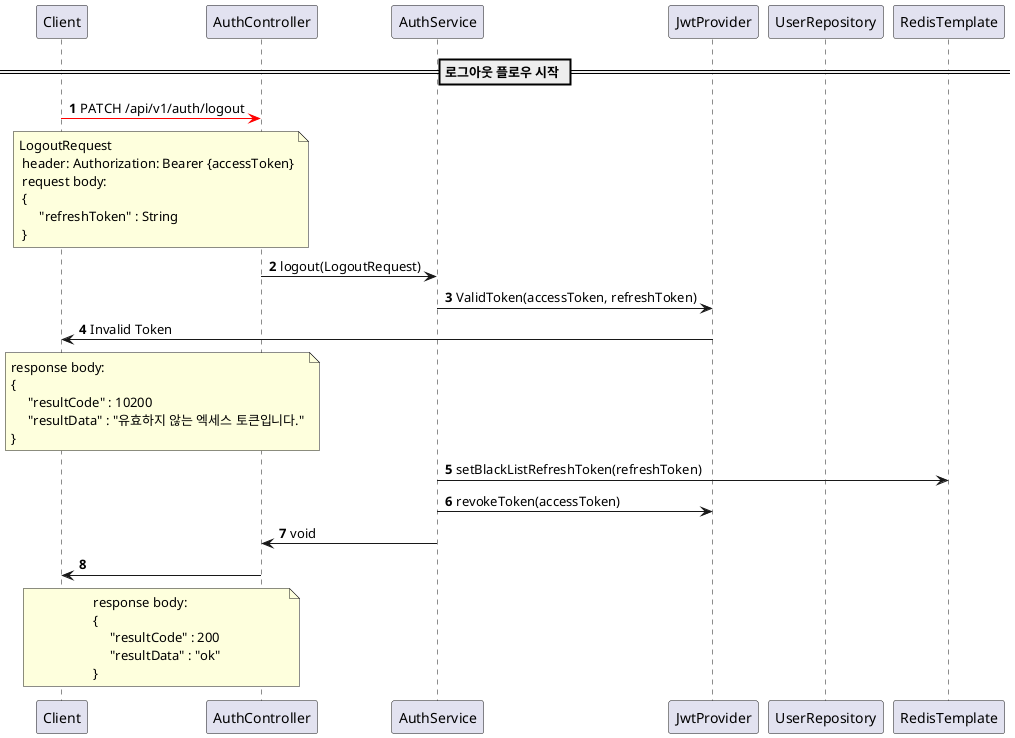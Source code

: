@startuml
'https://plantuml.com/sequence-diagram

participant Client
participant AuthController
participant AuthService
participant JwtProvider
participant UserRepository
participant RedisTemplate
autonumber
== 로그아웃 플로우 시작 ==

Client -[#red]> AuthController: PATCH /api/v1/auth/logout
note over Client, AuthController
    LogoutRequest
     header: Authorization: Bearer {accessToken}
     request body:
     {
          "refreshToken" : String
     }
end note
AuthController -> AuthService: logout(LogoutRequest)
AuthService -> JwtProvider: ValidToken(accessToken, refreshToken)
JwtProvider -> Client: Invalid Token
note over Client, AuthController
     response body:
     {
          "resultCode" : 10200
          "resultData" : "유효하지 않는 엑세스 토큰입니다."
     }
end note
AuthService -> RedisTemplate: setBlackListRefreshToken(refreshToken)
AuthService -> JwtProvider: revokeToken(accessToken)
AuthService -> AuthController: void
AuthController -> Client:
note over Client, AuthController
     response body:
     {
          "resultCode" : 200
          "resultData" : "ok"
     }
end note
@enduml
